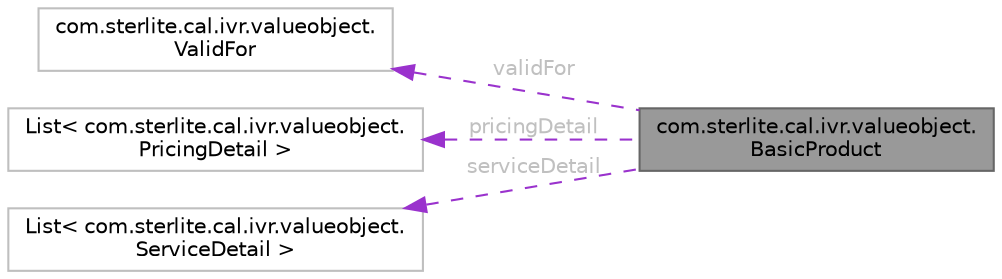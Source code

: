 digraph "com.sterlite.cal.ivr.valueobject.BasicProduct"
{
 // LATEX_PDF_SIZE
  bgcolor="transparent";
  edge [fontname=Helvetica,fontsize=10,labelfontname=Helvetica,labelfontsize=10];
  node [fontname=Helvetica,fontsize=10,shape=box,height=0.2,width=0.4];
  rankdir="LR";
  Node1 [id="Node000001",label="com.sterlite.cal.ivr.valueobject.\lBasicProduct",height=0.2,width=0.4,color="gray40", fillcolor="grey60", style="filled", fontcolor="black",tooltip=" "];
  Node2 -> Node1 [id="edge1_Node000001_Node000002",dir="back",color="darkorchid3",style="dashed",tooltip=" ",label=" validFor",fontcolor="grey" ];
  Node2 [id="Node000002",label="com.sterlite.cal.ivr.valueobject.\lValidFor",height=0.2,width=0.4,color="grey75", fillcolor="white", style="filled",URL="$classcom_1_1sterlite_1_1cal_1_1ivr_1_1valueobject_1_1_valid_for.html",tooltip=" "];
  Node3 -> Node1 [id="edge2_Node000001_Node000003",dir="back",color="darkorchid3",style="dashed",tooltip=" ",label=" pricingDetail",fontcolor="grey" ];
  Node3 [id="Node000003",label="List\< com.sterlite.cal.ivr.valueobject.\lPricingDetail \>",height=0.2,width=0.4,color="grey75", fillcolor="white", style="filled",tooltip=" "];
  Node4 -> Node1 [id="edge3_Node000001_Node000004",dir="back",color="darkorchid3",style="dashed",tooltip=" ",label=" serviceDetail",fontcolor="grey" ];
  Node4 [id="Node000004",label="List\< com.sterlite.cal.ivr.valueobject.\lServiceDetail \>",height=0.2,width=0.4,color="grey75", fillcolor="white", style="filled",tooltip=" "];
}
